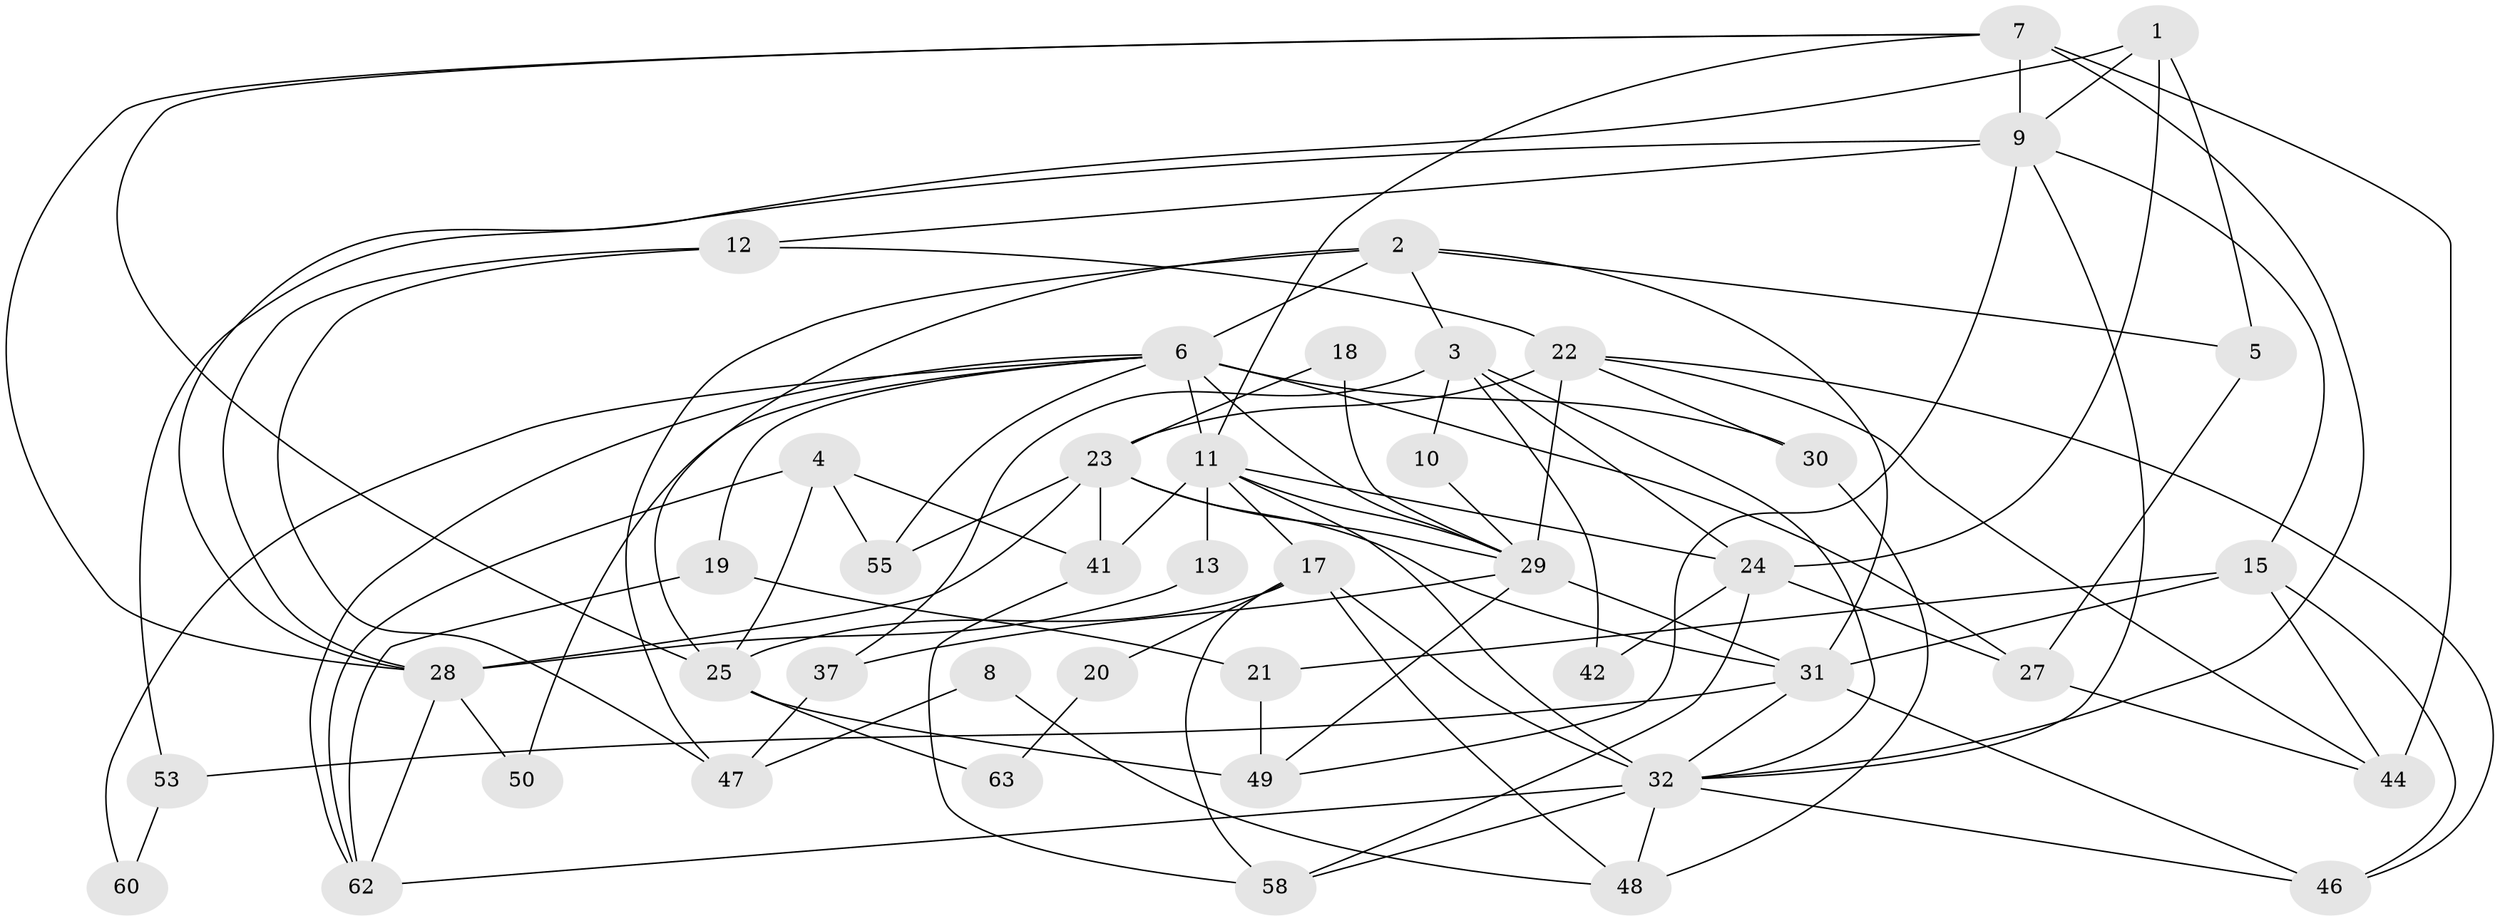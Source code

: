 // Generated by graph-tools (version 1.1) at 2025/24/03/03/25 07:24:04]
// undirected, 44 vertices, 100 edges
graph export_dot {
graph [start="1"]
  node [color=gray90,style=filled];
  1;
  2 [super="+14"];
  3 [super="+54"];
  4 [super="+38"];
  5;
  6 [super="+26"];
  7 [super="+16"];
  8;
  9 [super="+56"];
  10;
  11 [super="+43"];
  12;
  13;
  15 [super="+35"];
  17 [super="+34"];
  18;
  19;
  20;
  21 [super="+33"];
  22 [super="+52"];
  23;
  24 [super="+61"];
  25 [super="+59"];
  27 [super="+45"];
  28 [super="+36"];
  29 [super="+39"];
  30;
  31 [super="+40"];
  32 [super="+57"];
  37;
  41;
  42;
  44;
  46;
  47 [super="+51"];
  48;
  49;
  50;
  53;
  55;
  58;
  60;
  62;
  63;
  1 -- 5;
  1 -- 28;
  1 -- 24;
  1 -- 9;
  2 -- 47;
  2 -- 6;
  2 -- 25;
  2 -- 5;
  2 -- 31;
  2 -- 3;
  3 -- 42;
  3 -- 24;
  3 -- 32;
  3 -- 37;
  3 -- 10;
  4 -- 55;
  4 -- 25;
  4 -- 62;
  4 -- 41;
  5 -- 27;
  6 -- 30;
  6 -- 11;
  6 -- 19;
  6 -- 27 [weight=2];
  6 -- 50;
  6 -- 55;
  6 -- 60;
  6 -- 29;
  6 -- 62;
  7 -- 44 [weight=2];
  7 -- 28;
  7 -- 32;
  7 -- 9;
  7 -- 11;
  7 -- 25;
  8 -- 48;
  8 -- 47;
  9 -- 49;
  9 -- 32;
  9 -- 53;
  9 -- 12;
  9 -- 15;
  10 -- 29;
  11 -- 41;
  11 -- 29;
  11 -- 32;
  11 -- 24;
  11 -- 13;
  11 -- 17;
  12 -- 22;
  12 -- 28;
  12 -- 47;
  13 -- 28;
  15 -- 31 [weight=2];
  15 -- 21;
  15 -- 46;
  15 -- 44;
  17 -- 20 [weight=2];
  17 -- 48;
  17 -- 25;
  17 -- 32;
  17 -- 58;
  18 -- 23;
  18 -- 29;
  19 -- 62;
  19 -- 21;
  20 -- 63;
  21 -- 49;
  22 -- 23;
  22 -- 29 [weight=2];
  22 -- 30;
  22 -- 44;
  22 -- 46;
  23 -- 28;
  23 -- 31;
  23 -- 41;
  23 -- 55;
  23 -- 29;
  24 -- 42;
  24 -- 58;
  24 -- 27;
  25 -- 49;
  25 -- 63;
  27 -- 44;
  28 -- 62;
  28 -- 50;
  29 -- 49;
  29 -- 37;
  29 -- 31;
  30 -- 48;
  31 -- 32;
  31 -- 53;
  31 -- 46;
  32 -- 58;
  32 -- 48;
  32 -- 62;
  32 -- 46;
  37 -- 47;
  41 -- 58;
  53 -- 60;
}
